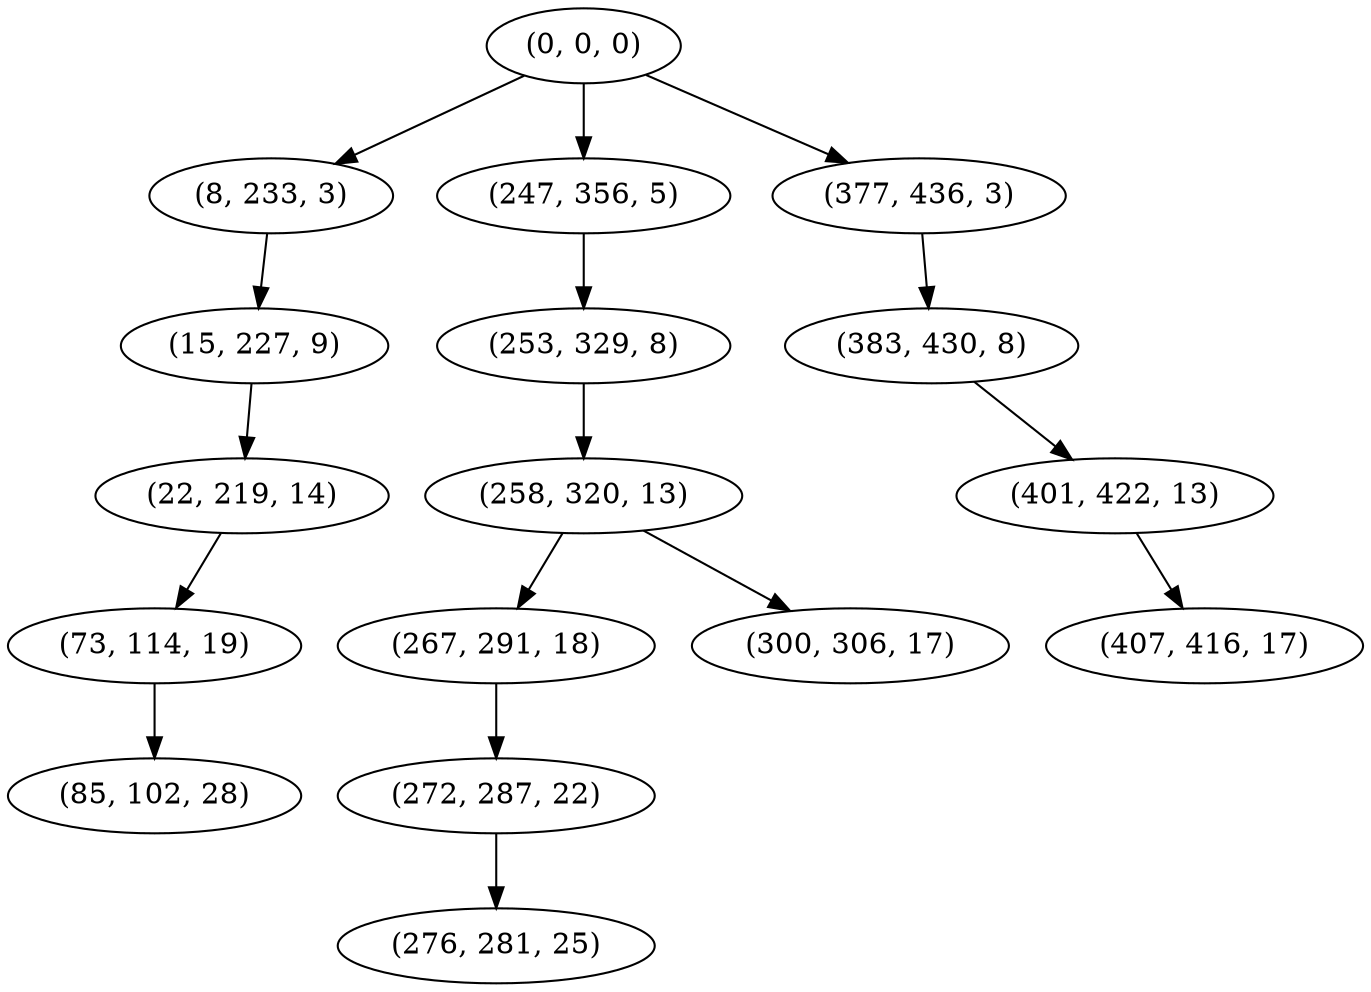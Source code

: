 digraph tree {
    "(0, 0, 0)";
    "(8, 233, 3)";
    "(15, 227, 9)";
    "(22, 219, 14)";
    "(73, 114, 19)";
    "(85, 102, 28)";
    "(247, 356, 5)";
    "(253, 329, 8)";
    "(258, 320, 13)";
    "(267, 291, 18)";
    "(272, 287, 22)";
    "(276, 281, 25)";
    "(300, 306, 17)";
    "(377, 436, 3)";
    "(383, 430, 8)";
    "(401, 422, 13)";
    "(407, 416, 17)";
    "(0, 0, 0)" -> "(8, 233, 3)";
    "(0, 0, 0)" -> "(247, 356, 5)";
    "(0, 0, 0)" -> "(377, 436, 3)";
    "(8, 233, 3)" -> "(15, 227, 9)";
    "(15, 227, 9)" -> "(22, 219, 14)";
    "(22, 219, 14)" -> "(73, 114, 19)";
    "(73, 114, 19)" -> "(85, 102, 28)";
    "(247, 356, 5)" -> "(253, 329, 8)";
    "(253, 329, 8)" -> "(258, 320, 13)";
    "(258, 320, 13)" -> "(267, 291, 18)";
    "(258, 320, 13)" -> "(300, 306, 17)";
    "(267, 291, 18)" -> "(272, 287, 22)";
    "(272, 287, 22)" -> "(276, 281, 25)";
    "(377, 436, 3)" -> "(383, 430, 8)";
    "(383, 430, 8)" -> "(401, 422, 13)";
    "(401, 422, 13)" -> "(407, 416, 17)";
}

